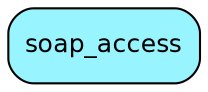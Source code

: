 digraph soap_access  {
node [shape = box style="rounded, filled" fontname = "Helvetica" fontsize = "12" ]
edge [fontname = "Helvetica" fontsize = "9"]

soap_access[fillcolor = "cadetblue1"]
}
